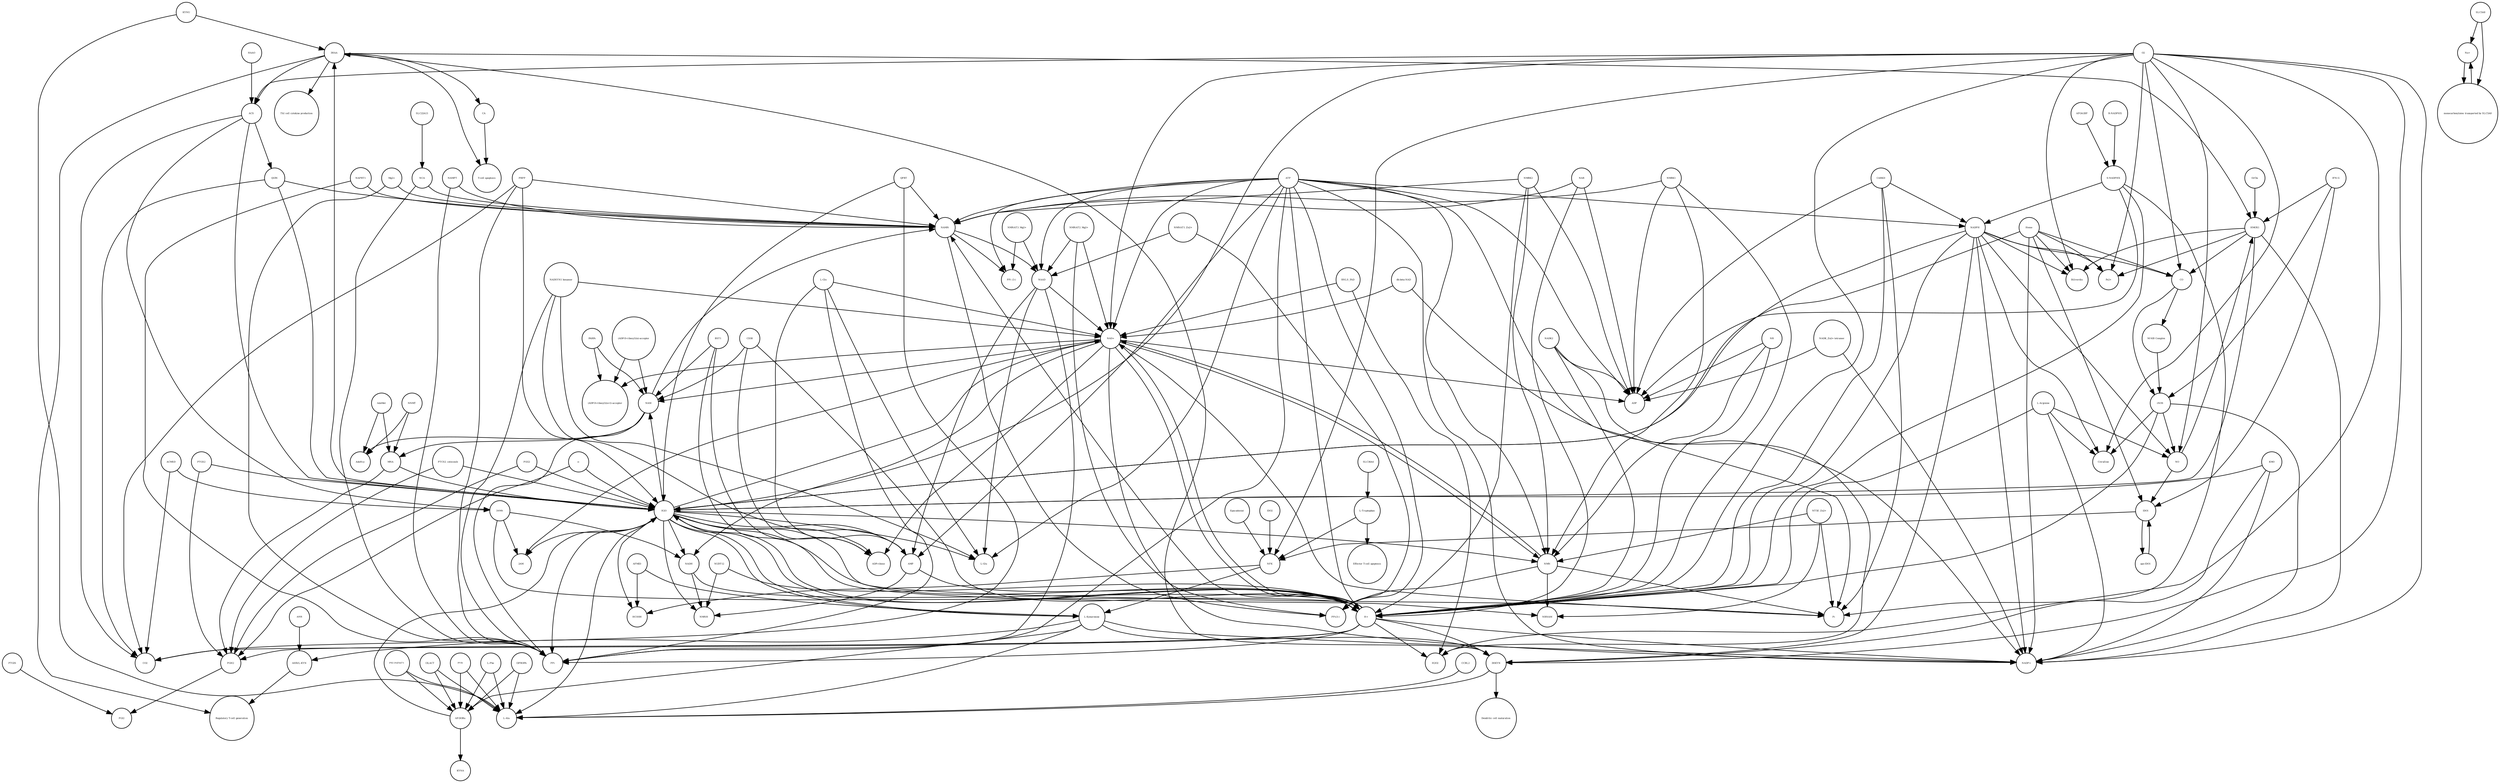 strict digraph  {
"3HAA" [annotation="urn_miriam_obo.chebi_CHEBI%3A15793", bipartite=0, cls="simple chemical", fontsize=4, label="3HAA", shape=circle];
"Regulatory T-cell generation" [annotation="urn_miriam_obo.go_GO%3A0045066", bipartite=0, cls=phenotype, fontsize=4, label="Regulatory T-cell generation", shape=circle];
"AHR/L-KYN" [annotation="", bipartite=0, cls=complex, fontsize=4, label="AHR/L-KYN", shape=circle];
"L-Tryptophan" [annotation="urn_miriam_obo.chebi_CHEBI%3A57912", bipartite=0, cls="simple chemical", fontsize=4, label="L-Tryptophan", shape=circle];
"Effector T-cell apoptosis" [annotation="urn_miriam_obo.go_GO%3A1902483", bipartite=0, cls=phenotype, fontsize=4, label="Effector T-cell apoptosis", shape=circle];
"Th1 cell cytokine production" [annotation="urn_miriam_obo.go_GO%3A0035744", bipartite=0, cls=phenotype, fontsize=4, label="Th1 cell cytokine production", shape=circle];
"T-cell apoptosis" [annotation="urn_miriam_obo.go_GO%3A0070231", bipartite=0, cls=phenotype, fontsize=4, label="T-cell apoptosis", shape=circle];
CA [annotation="", bipartite=0, cls="simple chemical", fontsize=4, label=CA, shape=circle];
"3HKYN" [annotation="urn_miriam_obo.chebi_CHEBI%3A17380", bipartite=0, cls="simple chemical", fontsize=4, label="3HKYN", shape=circle];
"Dendritic cell maturation" [annotation="urn_miriam_obo.go_GO%3A0097029", bipartite=0, cls=phenotype, fontsize=4, label="Dendritic cell maturation", shape=circle];
CD38 [annotation=urn_miriam_uniprot_P28907, bipartite=0, cls=macromolecule, fontsize=4, label=CD38, shape=circle];
"L-Kynurenine" [annotation="urn_miriam_obo.chebi_CHEBI%3A16946", bipartite=0, cls="simple chemical", fontsize=4, label="L-Kynurenine", shape=circle];
"ADP-ribose" [annotation="urn_miriam_obo.chebi_CHEBI%3A57967", bipartite=0, cls="simple chemical", fontsize=4, label="ADP-ribose", shape=circle];
ACS [annotation="urn_miriam_obo.chebi_CHEBI%3A29044", bipartite=0, cls="simple chemical", fontsize=4, label=ACS, shape=circle];
NAMN [annotation="urn_miriam_obo.chebi_CHEBI%3A15763", bipartite=0, cls="simple chemical", fontsize=4, label=NAMN, shape=circle];
CO2 [annotation="urn_miriam_obo.chebi_CHEBI%3A16526", bipartite=0, cls="simple chemical", fontsize=4, label=CO2, shape=circle];
PARPs [annotation="urn_miriam_uniprot_Q8N5Y8|urn_miriam_uniprot_Q53GL7|urn_miriam_uniprot_Q8IXQ6", bipartite=0, cls=macromolecule, fontsize=4, label=PARPs, shape=circle];
APOA1BP [annotation=urn_miriam_uniprot_O95544, bipartite=0, cls="macromolecule multimer", fontsize=4, label=APOA1BP, shape=circle];
NMN [annotation="urn_miriam_obo.chebi_CHEBI%3A14649", bipartite=0, cls="simple chemical", fontsize=4, label=NMN, shape=circle];
"NADSYN1 hexamer" [annotation=urn_miriam_uniprot_Q6IA69, bipartite=0, cls="macromolecule multimer", fontsize=4, label="NADSYN1 hexamer", shape=circle];
HMOX1 [annotation="", bipartite=0, cls=macromolecule, fontsize=4, label=HMOX1, shape=circle];
QPRT [annotation=urn_miriam_uniprot_Q15274, bipartite=0, cls=macromolecule, fontsize=4, label=QPRT, shape=circle];
PGG2 [annotation="urn_miriam_obo.chebi_CHEBI%3A27647", bipartite=0, cls="simple chemical", fontsize=4, label=PGG2, shape=circle];
iNOS [annotation=urn_miriam_uniprot_P35228, bipartite=0, cls=macromolecule, fontsize=4, label=iNOS, shape=circle];
IDO2 [annotation=urn_miriam_uniprot_Q6ZQW0, bipartite=0, cls=macromolecule, fontsize=4, label=IDO2, shape=circle];
NR [annotation="urn_miriam_obo.chebi_CHEBI%3A15927", bipartite=0, cls="simple chemical", fontsize=4, label=NR, shape=circle];
ACMSD [annotation=urn_miriam_uniprot_Q8TDX5, bipartite=0, cls="macromolecule multimer", fontsize=4, label=ACMSD, shape=circle];
KMO [annotation=urn_miriam_uniprot_O15229, bipartite=0, cls=macromolecule, fontsize=4, label=KMO, shape=circle];
BST1 [annotation=urn_miriam_uniprot_Q10588, bipartite=0, cls="macromolecule multimer", fontsize=4, label=BST1, shape=circle];
"NAD+" [annotation="urn_miriam_obo.chebi_CHEBI%3A57540", bipartite=0, cls="simple chemical", fontsize=4, label="NAD+", shape=circle];
"2AM" [annotation="urn_miriam_obo.chebi_CHEBI%3A16886", bipartite=0, cls="simple chemical", fontsize=4, label="2AM", shape=circle];
"S-NADPHX" [annotation="urn_miriam_obo.chebi_CHEBI%3A64084", bipartite=0, cls="simple chemical", fontsize=4, label="S-NADPHX", shape=circle];
NMRK2 [annotation=urn_miriam_uniprot_Q9NPI5, bipartite=0, cls=macromolecule, fontsize=4, label=NMRK2, shape=circle];
CARKD [annotation=urn_miriam_uniprot_Q8IW45, bipartite=0, cls=macromolecule, fontsize=4, label=CARKD, shape=circle];
CO [annotation="urn_miriam_obo.chebi_CHEBI%3A17245", bipartite=0, cls="simple chemical", fontsize=4, label=CO, shape=circle];
NUDT12 [annotation=urn_miriam_uniprot_Q9BQG2, bipartite=0, cls=macromolecule, fontsize=4, label=NUDT12, shape=circle];
"L-Arginine" [annotation="urn_miriam_obo.chebi_CHEBI%3A16467", bipartite=0, cls="simple chemical", fontsize=4, label="L-Arginine", shape=circle];
"NT5E_Zn2+" [annotation="urn_miriam_uniprot_P21589|urn_miriam_obo.chebi_CHEBI%3A29105", bipartite=0, cls="complex multimer", fontsize=4, label="NT5E_Zn2+", shape=circle];
NMNH [annotation="urn_miriam_obo.chebi_CHEBI%3A74452", bipartite=0, cls="simple chemical", fontsize=4, label=NMNH, shape=circle];
SLC22A13 [annotation=urn_miriam_uniprot_Q9Y226, bipartite=0, cls=macromolecule, fontsize=4, label=SLC22A13, shape=circle];
NAAD [annotation="urn_miriam_obo.chebi_CHEBI%3A18304", bipartite=0, cls="simple chemical", fontsize=4, label=NAAD, shape=circle];
KYNA [annotation="urn_miriam_obo.chebi_CHEBI%3A18344", bipartite=0, cls="simple chemical", fontsize=4, label=KYNA, shape=circle];
NMRK1 [annotation=urn_miriam_uniprot_Q9NWW6, bipartite=0, cls=macromolecule, fontsize=4, label=NMRK1, shape=circle];
NRNAM [annotation="urn_miriam_obo.chebi_CHEBI%3A15927", bipartite=0, cls="simple chemical", fontsize=4, label=NRNAM, shape=circle];
"NMNAT3_Mg2+" [annotation="urn_miriam_uniprot_Q96T66|urn_miriam_obo.chebi_CHEBI%3A18420", bipartite=0, cls="complex multimer", fontsize=4, label="NMNAT3_Mg2+", shape=circle];
AdoHcy [annotation="urn_miriam_obo.chebi_CHEBI%3A16680", bipartite=0, cls="simple chemical", fontsize=4, label=AdoHcy, shape=circle];
"e-" [annotation="urn_miriam_obo.chebi_CHEBI%3A10545", bipartite=0, cls="simple chemical", fontsize=4, label="e-", shape=circle];
PPi [annotation="urn_miriam_obo.chebi_CHEBI%3A29888", bipartite=0, cls="simple chemical", fontsize=4, label=PPi, shape=circle];
O2 [annotation="urn_miriam_obo.chebi_CHEBI%3A15379", bipartite=0, cls="simple chemical", fontsize=4, label=O2, shape=circle];
"PXLP-KYAT1" [annotation="urn_miriam_uniprot_Q16773|urn_miriam_obo.chebi_CHEBI%3A18405", bipartite=0, cls="complex multimer", fontsize=4, label="PXLP-KYAT1", shape=circle];
AMP [annotation="urn_miriam_obo.chebi_CHEBI%3A16027", bipartite=0, cls="simple chemical", fontsize=4, label=AMP, shape=circle];
"Nf-KB Complex" [annotation="urn_miriam_uniprot_P19838|urn_miriam_uniprot_Q04206|urn_miriam_uniprot_Q00653", bipartite=0, cls=complex, fontsize=4, label="Nf-KB Complex", shape=circle];
PTGS2 [annotation=urn_miriam_uniprot_P35354, bipartite=0, cls="macromolecule multimer", fontsize=4, label=PTGS2, shape=circle];
ATP [annotation="urn_miriam_obo.chebi_CHEBI%3A30616", bipartite=0, cls="simple chemical", fontsize=4, label=ATP, shape=circle];
NNMT [annotation=urn_miriam_uniprot_P40261, bipartite=0, cls=macromolecule, fontsize=4, label=NNMT, shape=circle];
NAM [annotation="urn_miriam_obo.chebi_CHEBI%3A17154", bipartite=0, cls="simple chemical", fontsize=4, label=NAM, shape=circle];
"(ADP-D-ribosyl)(n+1)-acceptor" [annotation="urn_miriam_obo.chebi_CHEBI%3A133203", bipartite=0, cls="simple chemical", fontsize=4, label="(ADP-D-ribosyl)(n+1)-acceptor", shape=circle];
NCA [annotation="urn_miriam_obo.chebi_CHEBI%3A32544", bipartite=0, cls="simple chemical", fontsize=4, label=NCA, shape=circle];
Epacadostat [annotation="", bipartite=0, cls="simple chemical", fontsize=4, label=Epacadostat, shape=circle];
"R-NADPHX" [annotation="urn_miriam_obo.chebi_CHEBI%3A64085", bipartite=0, cls="simple chemical", fontsize=4, label="R-NADPHX", shape=circle];
"H+" [annotation="urn_miriam_obo.chebi_CHEBI%3A15378", bipartite=0, cls="simple chemical", fontsize=4, label="H+", shape=circle];
RNLS_FAD [annotation="urn_miriam_uniprot_Q5VYX0|urn_miriam_obo.chebi_CHEBI%3A16238", bipartite=0, cls=complex, fontsize=4, label=RNLS_FAD, shape=circle];
NAMPT [annotation=urn_miriam_uniprot_P43490, bipartite=0, cls=macromolecule, fontsize=4, label=NAMPT, shape=circle];
PGI2 [annotation="urn_miriam_obo.chebi_CHEBI%3A15552", bipartite=0, cls="simple chemical", fontsize=4, label=PGI2, shape=circle];
NAPRT1 [annotation=urn_miriam_uniprot_Q6XQN6, bipartite=0, cls="macromolecule multimer", fontsize=4, label=NAPRT1, shape=circle];
I3LACT [annotation="urn_miriam_obo.chebi_CHEBI%3A55528", bipartite=0, cls=macromolecule, fontsize=4, label=I3LACT, shape=circle];
PTGIS [annotation=urn_miriam_uniprot_Q16647, bipartite=0, cls=macromolecule, fontsize=4, label=PTGIS, shape=circle];
HAAO [annotation=urn_miriam_uniprot_P46952, bipartite=0, cls=macromolecule, fontsize=4, label=HAAO, shape=circle];
Citrulline [annotation="urn_miriam_obo.chebi_CHEBI%3A16349", bipartite=0, cls="simple chemical", fontsize=4, label=Citrulline, shape=circle];
NADH [annotation="urn_miriam_obo.chebi_CHEBI%3A57945", bipartite=0, cls="simple chemical", fontsize=4, label=NADH, shape=circle];
"(ADP-D-ribosyl)(n)-acceptor" [annotation="urn_miriam_obo.chebi_CHEBI%3A133202", bipartite=0, cls="simple chemical", fontsize=4, label="(ADP-D-ribosyl)(n)-acceptor", shape=circle];
HCOOH [annotation="urn_miriam_obo.chebi_CHEBI%3A30751", bipartite=0, cls="simple chemical", fontsize=4, label=HCOOH, shape=circle];
ADP [annotation="urn_miriam_obo.chebi_CHEBI%3A456216", bipartite=0, cls="simple chemical", fontsize=4, label=ADP, shape=circle];
"AP-DOBu" [annotation="urn_miriam_obo.chebi_CHEBI%3A17442", bipartite=0, cls="simple chemical", fontsize=4, label="AP-DOBu", shape=circle];
SLC5A8 [annotation=urn_miriam_uniprot_Q8N695, bipartite=0, cls=macromolecule, fontsize=4, label=SLC5A8, shape=circle];
KYNU [annotation=urn_miriam_uniprot_Q16719, bipartite=0, cls="macromolecule multimer", fontsize=4, label=KYNU, shape=circle];
QUIN [annotation="urn_miriam_obo.chebi_CHEBI%3A16675", bipartite=0, cls="simple chemical", fontsize=4, label=QUIN, shape=circle];
SLC36A4 [annotation=urn_miriam_uniprot_Q6YBV0, bipartite=0, cls=macromolecule, fontsize=4, label=SLC36A4, shape=circle];
"NMNAT1_Zn2+" [annotation="urn_miriam_uniprot_Q9HAN9|urn_miriam_obo.chebi_CHEBI%3A29105", bipartite=0, cls="complex multimer", fontsize=4, label="NMNAT1_Zn2+", shape=circle];
"IFN-G" [annotation=urn_miriam_uniprot_Q14609, bipartite=0, cls=macromolecule, fontsize=4, label="IFN-G", shape=circle];
"Na+" [annotation="urn_miriam_obo.chebi_CHEBI%3A29101", bipartite=0, cls="simple chemical", fontsize=4, label="Na+", shape=circle];
NFK [annotation="urn_miriam_obo.chebi_CHEBI%3A18377", bipartite=0, cls="simple chemical", fontsize=4, label=NFK, shape=circle];
NO [annotation="urn_miriam_obo.chebi_CHEBI%3A16480", bipartite=0, cls="simple chemical", fontsize=4, label=NO, shape=circle];
MNA [annotation="urn_miriam_obo.chebi_CHEBI%3A16797", bipartite=0, cls="simple chemical", fontsize=4, label=MNA, shape=circle];
H2O [annotation="urn_miriam_obo.chebi_CHEBI%3A15377", bipartite=0, cls="simple chemical", fontsize=4, label=H2O, shape=circle];
Orf3a [annotation="urn_miriam_ncbiprotein_BCD58754|urn_miriam_uniprot_P0DTC3", bipartite=0, cls=macromolecule, fontsize=4, label=Orf3a, shape=circle];
"L-Glu" [annotation="urn_miriam_obo.chebi_CHEBI%3A29985", bipartite=0, cls="simple chemical", fontsize=4, label="L-Glu", shape=circle];
PTCS2_celecoxib [annotation="urn_miriam_uniprot_P35354|urn_miriam_obo.chebi_CHEBI%3A41423", bipartite=0, cls=complex, fontsize=4, label=PTCS2_celecoxib, shape=circle];
"L-Gln" [annotation="urn_miriam_obo.chebi_CHEBI%3A58359", bipartite=0, cls="simple chemical", fontsize=4, label="L-Gln", shape=circle];
"NADP+" [annotation="urn_miriam_obo.chebi_CHEBI%3A18009", bipartite=0, cls="simple chemical", fontsize=4, label="NADP+", shape=circle];
"Mg2+" [annotation="urn_miriam_obo.chebi_CHEBI%3A18420", bipartite=0, cls="simple chemical", fontsize=4, label="Mg2+", shape=circle];
AFMID [annotation=urn_miriam_uniprot_Q63HM1, bipartite=0, cls=macromolecule, fontsize=4, label=AFMID, shape=circle];
"PPi(3-)" [annotation="urn_miriam_obo.chebi_CHEBI%3A33019", bipartite=0, cls="simple chemical", fontsize=4, label="PPi(3-)", shape=circle];
"apo-IDO1" [annotation=urn_miriam_uniprot_P14902, bipartite=0, cls=macromolecule, fontsize=4, label="apo-IDO1", shape=circle];
PYR [annotation="urn_miriam_obo.chebi_CHEBI%3A15361", bipartite=0, cls="simple chemical", fontsize=4, label=PYR, shape=circle];
"2AMA" [annotation="urn_miriam_obo.chebi_CHEBI%3A15745", bipartite=0, cls="simple chemical", fontsize=4, label="2AMA", shape=circle];
"NADK_Zn2+ tetramer" [annotation="urn_miriam_uniprot_O95544|urn_miriam_obo.chebi_CHEBI%3A29105", bipartite=0, cls="complex multimer", fontsize=4, label="NADK_Zn2+ tetramer", shape=circle];
"L-Phe" [annotation="urn_miriam_obo.chebi_CHEBI%3A58095", bipartite=0, cls="simple chemical", fontsize=4, label="L-Phe", shape=circle];
"NMNAT2_Mg2+" [annotation="urn_miriam_uniprot_Q9BZQ4|urn_miriam_obo.chebi_CHEBI%3A18420", bipartite=0, cls=complex, fontsize=4, label="NMNAT2_Mg2+", shape=circle];
CCBL2 [annotation=urn_miriam_uniprot_Q6YP21, bipartite=0, cls="macromolecule multimer", fontsize=4, label=CCBL2, shape=circle];
AdoMet [annotation="urn_miriam_obo.chebi_CHEBI%3A15414", bipartite=0, cls="simple chemical", fontsize=4, label=AdoMet, shape=circle];
NADPH [annotation="urn_miriam_obo.chebi_CHEBI%3A16474", bipartite=0, cls="simple chemical", fontsize=4, label=NADPH, shape=circle];
Pi [annotation="urn_miriam_obo.chebi_CHEBI%3A18367", bipartite=0, cls="simple chemical", fontsize=4, label=Pi, shape=circle];
NADK2 [annotation=urn_miriam_uniprot_Q4G0N4, bipartite=0, cls="macromolecule multimer", fontsize=4, label=NADK2, shape=circle];
Biliverdin [annotation="urn_miriam_obo.chebi_CHEBI%3A17033", bipartite=0, cls="simple chemical", fontsize=4, label=Biliverdin, shape=circle];
NAR [annotation="urn_miriam_obo.chebi_CHEBI%3A58527", bipartite=0, cls="simple chemical", fontsize=4, label=NAR, shape=circle];
PRPP [annotation="urn_miriam_obo.chebi_CHEBI%3A17111", bipartite=0, cls="simple chemical", fontsize=4, label=PRPP, shape=circle];
"dh-beta-NAD" [annotation="urn_miriam_obo.chebi_CHEBI%3A90171|urn_miriam_obo.chebi_CHEBI%3A90174", bipartite=0, cls="simple chemical", fontsize=4, label="dh-beta-NAD", shape=circle];
"PPi (3-)" [annotation="urn_miriam_obo.chebi_CHEBI%3A33019", bipartite=0, cls="simple chemical", fontsize=4, label="PPi (3-)", shape=circle];
"Fe2+" [annotation="urn_miriam_obo.chebi_CHEBI%3A29033", bipartite=0, cls="simple chemical", fontsize=4, label="Fe2+", shape=circle];
I3PROPA [annotation="urn_miriam_obo.chebi_CHEBI%3A43580", bipartite=0, cls=macromolecule, fontsize=4, label=I3PROPA, shape=circle];
H2O2 [annotation="urn_miriam_obo.chebi_CHEBI%3A16240", bipartite=0, cls="simple chemical", fontsize=4, label=H2O2, shape=circle];
"L-Ala" [annotation="urn_miriam_obo.chebi_CHEBI%3A57972", bipartite=0, cls="simple chemical", fontsize=4, label="L-Ala", shape=circle];
IDO1 [annotation=urn_miriam_uniprot_P14902, bipartite=0, cls=complex, fontsize=4, label=IDO1, shape=circle];
PGH2 [annotation="urn_miriam_obo.chebi_CHEBI%3A15554", bipartite=0, cls="simple chemical", fontsize=4, label=PGH2, shape=circle];
"monocarboxylates transported by SLC5A8" [annotation="", bipartite=0, cls="simple chemical", fontsize=4, label="monocarboxylates transported by SLC5A8", shape=circle];
Heme [annotation="urn_miriam_obo.chebi_CHEBI%3A30413", bipartite=0, cls="simple chemical", fontsize=4, label=Heme, shape=circle];
AHR [annotation=urn_miriam_uniprot_P35869, bipartite=0, cls=macromolecule, fontsize=4, label=AHR, shape=circle];
"3HAA" -> "Regulatory T-cell generation"  [annotation="", interaction_type="necessary stimulation"];
"3HAA" -> "Th1 cell cytokine production"  [annotation="", interaction_type=inhibition];
"3HAA" -> "T-cell apoptosis"  [annotation="", interaction_type="logic arc"];
"3HAA" -> HMOX1  [annotation="urn_miriam_pubmed_15249210|urn_miriam_pubmed_11287117|urn_miriam_pubmed_12706494", interaction_type=catalysis];
"3HAA" -> CA  [annotation="", interaction_type=production];
"3HAA" -> ACS  [annotation="", interaction_type=production];
"AHR/L-KYN" -> "Regulatory T-cell generation"  [annotation="", interaction_type="necessary stimulation"];
"L-Tryptophan" -> "Effector T-cell apoptosis"  [annotation="", interaction_type=inhibition];
"L-Tryptophan" -> NFK  [annotation="", interaction_type=production];
CA -> "T-cell apoptosis"  [annotation="", interaction_type="necessary stimulation"];
"3HKYN" -> "Dendritic cell maturation"  [annotation="", interaction_type="logic arc"];
"3HKYN" -> "3HAA"  [annotation="", interaction_type=production];
"3HKYN" -> "L-Ala"  [annotation="", interaction_type=production];
CD38 -> "ADP-ribose"  [annotation="", interaction_type=catalysis];
CD38 -> "H+"  [annotation="", interaction_type=catalysis];
CD38 -> NAM  [annotation="", interaction_type=catalysis];
"L-Kynurenine" -> "L-Ala"  [annotation="", interaction_type=production];
"L-Kynurenine" -> "AHR/L-KYN"  [annotation="", interaction_type=production];
"L-Kynurenine" -> "AP-DOBu"  [annotation="", interaction_type=production];
"L-Kynurenine" -> H2O  [annotation="", interaction_type=production];
"L-Kynurenine" -> "3HKYN"  [annotation="", interaction_type=production];
"L-Kynurenine" -> "NADP+"  [annotation="", interaction_type=production];
ACS -> "2AMA"  [annotation="", interaction_type=production];
ACS -> CO2  [annotation="", interaction_type=production];
ACS -> H2O  [annotation="", interaction_type=production];
ACS -> QUIN  [annotation="", interaction_type=production];
NAMN -> "PPi(3-)"  [annotation="", interaction_type=production];
NAMN -> NAAD  [annotation="", interaction_type=production];
NAMN -> "PPi (3-)"  [annotation="", interaction_type=production];
PARPs -> NAM  [annotation="", interaction_type=catalysis];
PARPs -> "(ADP-D-ribosyl)(n+1)-acceptor"  [annotation="", interaction_type=catalysis];
APOA1BP -> "S-NADPHX"  [annotation="", interaction_type=catalysis];
NMN -> NRNAM  [annotation="", interaction_type=production];
NMN -> Pi  [annotation="", interaction_type=production];
NMN -> "NAD+"  [annotation="", interaction_type=production];
NMN -> "PPi(3-)"  [annotation="", interaction_type=production];
"NADSYN1 hexamer" -> "L-Glu"  [annotation="", interaction_type=catalysis];
"NADSYN1 hexamer" -> "NAD+"  [annotation="", interaction_type=catalysis];
"NADSYN1 hexamer" -> PPi  [annotation="", interaction_type=catalysis];
"NADSYN1 hexamer" -> AMP  [annotation="", interaction_type=catalysis];
HMOX1 -> CO  [annotation="", interaction_type=catalysis];
HMOX1 -> H2O  [annotation="", interaction_type=catalysis];
HMOX1 -> "Fe2+"  [annotation="", interaction_type=catalysis];
HMOX1 -> Biliverdin  [annotation="", interaction_type=catalysis];
HMOX1 -> "NADP+"  [annotation="", interaction_type=catalysis];
QPRT -> H2O  [annotation="", interaction_type=catalysis];
QPRT -> NAMN  [annotation="", interaction_type=catalysis];
QPRT -> CO2  [annotation="", interaction_type=catalysis];
PGG2 -> H2O  [annotation="", interaction_type=production];
PGG2 -> PGH2  [annotation="", interaction_type=production];
iNOS -> Citrulline  [annotation="urn_miriam_pubmed_15249210|urn_miriam_pubmed_11463332", interaction_type=catalysis];
iNOS -> NO  [annotation="urn_miriam_pubmed_15249210|urn_miriam_pubmed_11463332", interaction_type=catalysis];
iNOS -> "H+"  [annotation="urn_miriam_pubmed_15249210|urn_miriam_pubmed_11463332", interaction_type=catalysis];
iNOS -> "NADP+"  [annotation="urn_miriam_pubmed_15249210|urn_miriam_pubmed_11463332", interaction_type=catalysis];
IDO2 -> NFK  [annotation="", interaction_type=catalysis];
NR -> NMN  [annotation="", interaction_type=production];
NR -> "H+"  [annotation="", interaction_type=production];
NR -> ADP  [annotation="", interaction_type=production];
ACMSD -> "2AMA"  [annotation="", interaction_type=catalysis];
ACMSD -> CO2  [annotation="", interaction_type=catalysis];
KMO -> H2O  [annotation="", interaction_type=catalysis];
KMO -> "3HKYN"  [annotation="", interaction_type=catalysis];
KMO -> "NADP+"  [annotation="", interaction_type=catalysis];
BST1 -> "ADP-ribose"  [annotation="", interaction_type=catalysis];
BST1 -> "H+"  [annotation="", interaction_type=catalysis];
BST1 -> NAM  [annotation="", interaction_type=catalysis];
"NAD+" -> "(ADP-D-ribosyl)(n+1)-acceptor"  [annotation="", interaction_type=production];
"NAD+" -> NAM  [annotation="", interaction_type=production];
"NAD+" -> "ADP-ribose"  [annotation="", interaction_type=production];
"NAD+" -> "H+"  [annotation="", interaction_type=production];
"NAD+" -> NADH  [annotation="", interaction_type=production];
"NAD+" -> "2AM"  [annotation="", interaction_type=production];
"NAD+" -> Pi  [annotation="", interaction_type=production];
"NAD+" -> NMN  [annotation="", interaction_type=production];
"NAD+" -> ADP  [annotation="", interaction_type=production];
"NAD+" -> "NADP+"  [annotation="", interaction_type=production];
"S-NADPHX" -> Pi  [annotation="", interaction_type=production];
"S-NADPHX" -> "H+"  [annotation="", interaction_type=production];
"S-NADPHX" -> ADP  [annotation="", interaction_type=production];
"S-NADPHX" -> NADPH  [annotation="", interaction_type=production];
NMRK2 -> "H+"  [annotation="", interaction_type=catalysis];
NMRK2 -> ADP  [annotation="", interaction_type=catalysis];
NMRK2 -> NAMN  [annotation="", interaction_type=catalysis];
NMRK2 -> NMN  [annotation="", interaction_type=catalysis];
CARKD -> Pi  [annotation="", interaction_type=catalysis];
CARKD -> "H+"  [annotation="", interaction_type=catalysis];
CARKD -> ADP  [annotation="", interaction_type=catalysis];
CARKD -> NADPH  [annotation="", interaction_type=catalysis];
CO -> iNOS  [annotation="urn_miriam_pubmed_9126284|urn_miriam_pubmed_15249210", interaction_type=inhibition];
CO -> "Nf-KB Complex"  [annotation=urn_miriam_pubmed_15249210, interaction_type=inhibition];
NUDT12 -> NMNH  [annotation="", interaction_type=catalysis];
NUDT12 -> "H+"  [annotation="", interaction_type=catalysis];
"L-Arginine" -> Citrulline  [annotation="", interaction_type=production];
"L-Arginine" -> NO  [annotation="", interaction_type=production];
"L-Arginine" -> "H+"  [annotation="", interaction_type=production];
"L-Arginine" -> "NADP+"  [annotation="", interaction_type=production];
"NT5E_Zn2+" -> NMN  [annotation="", interaction_type=catalysis];
"NT5E_Zn2+" -> Pi  [annotation="", interaction_type=catalysis];
"NT5E_Zn2+" -> NRNAM  [annotation="", interaction_type=catalysis];
SLC22A13 -> NCA  [annotation="", interaction_type=catalysis];
NAAD -> "L-Glu"  [annotation="", interaction_type=production];
NAAD -> "NAD+"  [annotation="", interaction_type=production];
NAAD -> PPi  [annotation="", interaction_type=production];
NAAD -> AMP  [annotation="", interaction_type=production];
NMRK1 -> NMN  [annotation="", interaction_type=catalysis];
NMRK1 -> "H+"  [annotation="", interaction_type=catalysis];
NMRK1 -> ADP  [annotation="", interaction_type=catalysis];
NMRK1 -> NAMN  [annotation="", interaction_type=catalysis];
"NMNAT3_Mg2+" -> "PPi (3-)"  [annotation="", interaction_type=catalysis];
"NMNAT3_Mg2+" -> NAAD  [annotation="", interaction_type=catalysis];
"e-" -> H2O  [annotation="", interaction_type=production];
"e-" -> PGH2  [annotation="", interaction_type=production];
O2 -> "NAD+"  [annotation="", interaction_type=production];
O2 -> H2O2  [annotation="", interaction_type=production];
O2 -> H2O  [annotation="", interaction_type=production];
O2 -> "3HKYN"  [annotation="", interaction_type=production];
O2 -> "NADP+"  [annotation="", interaction_type=production];
O2 -> NFK  [annotation="", interaction_type=production];
O2 -> ACS  [annotation="", interaction_type=production];
O2 -> "Fe2+"  [annotation="", interaction_type=production];
O2 -> CO  [annotation="", interaction_type=production];
O2 -> Biliverdin  [annotation="", interaction_type=production];
O2 -> Citrulline  [annotation="", interaction_type=production];
O2 -> NO  [annotation="", interaction_type=production];
O2 -> "H+"  [annotation="", interaction_type=production];
"PXLP-KYAT1" -> "L-Ala"  [annotation="", interaction_type=catalysis];
"PXLP-KYAT1" -> "AP-DOBu"  [annotation="", interaction_type=catalysis];
AMP -> NMNH  [annotation="", interaction_type=production];
AMP -> "H+"  [annotation="", interaction_type=production];
"Nf-KB Complex" -> iNOS  [annotation="urn_miriam_pubmed_9126284|urn_miriam_pubmed_15249210", interaction_type=catalysis];
PTGS2 -> H2O  [annotation="", interaction_type=catalysis];
PTGS2 -> PGH2  [annotation="", interaction_type=catalysis];
ATP -> ADP  [annotation="", interaction_type=production];
ATP -> NAMN  [annotation="", interaction_type=production];
ATP -> "H+"  [annotation="", interaction_type=production];
ATP -> "NADP+"  [annotation="", interaction_type=production];
ATP -> "NAD+"  [annotation="", interaction_type=production];
ATP -> "PPi(3-)"  [annotation="", interaction_type=production];
ATP -> AMP  [annotation="", interaction_type=production];
ATP -> "L-Glu"  [annotation="", interaction_type=production];
ATP -> PPi  [annotation="", interaction_type=production];
ATP -> NAAD  [annotation="", interaction_type=production];
ATP -> "PPi (3-)"  [annotation="", interaction_type=production];
ATP -> Pi  [annotation="", interaction_type=production];
ATP -> NADPH  [annotation="", interaction_type=production];
ATP -> NMN  [annotation="", interaction_type=production];
NNMT -> AdoHcy  [annotation="", interaction_type=catalysis];
NNMT -> MNA  [annotation="", interaction_type=catalysis];
NAM -> AdoHcy  [annotation="", interaction_type=production];
NAM -> MNA  [annotation="", interaction_type=production];
NAM -> PPi  [annotation="", interaction_type=production];
NAM -> NAMN  [annotation="", interaction_type=production];
NCA -> PPi  [annotation="", interaction_type=production];
NCA -> NAMN  [annotation="", interaction_type=production];
Epacadostat -> NFK  [annotation="urn_miriam_pubmed_29531094|urn_miriam_pubmed_28523098|urn_miriam_pubmed_30338242|urn_miriam_pubmed_32292563", interaction_type=inhibition];
"R-NADPHX" -> "S-NADPHX"  [annotation="", interaction_type=production];
"H+" -> H2O2  [annotation="", interaction_type=production];
"H+" -> "NAD+"  [annotation="", interaction_type=production];
"H+" -> H2O  [annotation="", interaction_type=production];
"H+" -> NAMN  [annotation="", interaction_type=production];
"H+" -> CO2  [annotation="", interaction_type=production];
"H+" -> PPi  [annotation="", interaction_type=production];
"H+" -> "3HKYN"  [annotation="", interaction_type=production];
"H+" -> "NADP+"  [annotation="", interaction_type=production];
"H+" -> PGH2  [annotation="", interaction_type=production];
RNLS_FAD -> "NAD+"  [annotation="", interaction_type=catalysis];
RNLS_FAD -> H2O2  [annotation="", interaction_type=catalysis];
NAMPT -> PPi  [annotation="", interaction_type=catalysis];
NAMPT -> NAMN  [annotation="", interaction_type=catalysis];
NAPRT1 -> PPi  [annotation="", interaction_type=catalysis];
NAPRT1 -> NAMN  [annotation="", interaction_type=catalysis];
I3LACT -> "L-Ala"  [annotation="", interaction_type=inhibition];
I3LACT -> "AP-DOBu"  [annotation="", interaction_type=inhibition];
PTGIS -> PGI2  [annotation="", interaction_type=catalysis];
HAAO -> ACS  [annotation="", interaction_type=catalysis];
NADH -> NMNH  [annotation="", interaction_type=production];
NADH -> "H+"  [annotation="", interaction_type=production];
"(ADP-D-ribosyl)(n)-acceptor" -> NAM  [annotation="", interaction_type=production];
"(ADP-D-ribosyl)(n)-acceptor" -> "(ADP-D-ribosyl)(n+1)-acceptor"  [annotation="", interaction_type=production];
"AP-DOBu" -> H2O  [annotation="", interaction_type=production];
"AP-DOBu" -> KYNA  [annotation="", interaction_type=production];
SLC5A8 -> "monocarboxylates transported by SLC5A8"  [annotation="", interaction_type=catalysis];
SLC5A8 -> "Na+"  [annotation="", interaction_type=catalysis];
KYNU -> "3HAA"  [annotation="", interaction_type=catalysis];
KYNU -> "L-Ala"  [annotation="", interaction_type=catalysis];
QUIN -> H2O  [annotation="", interaction_type=production];
QUIN -> NAMN  [annotation="", interaction_type=production];
QUIN -> CO2  [annotation="", interaction_type=production];
SLC36A4 -> "L-Tryptophan"  [annotation="", interaction_type=catalysis];
"NMNAT1_Zn2+" -> "PPi(3-)"  [annotation="", interaction_type=catalysis];
"NMNAT1_Zn2+" -> NAAD  [annotation="", interaction_type=catalysis];
"IFN-G" -> iNOS  [annotation="urn_miriam_pubmed_9126284|urn_miriam_pubmed_15249210", interaction_type=catalysis];
"IFN-G" -> IDO1  [annotation="urn_miriam_pubmed_23476103|urn_miriam_pubmed_15249210|urn_miriam_pubmed_9126284", interaction_type=catalysis];
"IFN-G" -> HMOX1  [annotation="urn_miriam_pubmed_15249210|urn_miriam_pubmed_11287117|urn_miriam_pubmed_12706494", interaction_type=catalysis];
"Na+" -> "monocarboxylates transported by SLC5A8"  [annotation="", interaction_type=production];
NFK -> HCOOH  [annotation="", interaction_type=production];
NFK -> "L-Kynurenine"  [annotation="", interaction_type=production];
NO -> IDO1  [annotation="urn_miriam_pubmed_23476103|urn_miriam_pubmed_15249210|urn_miriam_pubmed_9126284", interaction_type=inhibition];
NO -> HMOX1  [annotation="urn_miriam_pubmed_15249210|urn_miriam_pubmed_11287117|urn_miriam_pubmed_12706494", interaction_type=catalysis];
MNA -> H2O  [annotation="", interaction_type=stimulation];
MNA -> PGH2  [annotation="", interaction_type=stimulation];
H2O -> Pi  [annotation="", interaction_type=production];
H2O -> NRNAM  [annotation="", interaction_type=production];
H2O -> NMNH  [annotation="", interaction_type=production];
H2O -> "H+"  [annotation="", interaction_type=production];
H2O -> "ADP-ribose"  [annotation="", interaction_type=production];
H2O -> NAM  [annotation="", interaction_type=production];
H2O -> NADH  [annotation="", interaction_type=production];
H2O -> "2AM"  [annotation="", interaction_type=production];
H2O -> "NAD+"  [annotation="", interaction_type=production];
H2O -> AMP  [annotation="", interaction_type=production];
H2O -> PPi  [annotation="", interaction_type=production];
H2O -> "L-Glu"  [annotation="", interaction_type=production];
H2O -> NMN  [annotation="", interaction_type=production];
H2O -> HCOOH  [annotation="", interaction_type=production];
H2O -> "L-Kynurenine"  [annotation="", interaction_type=production];
H2O -> "3HAA"  [annotation="", interaction_type=production];
H2O -> "L-Ala"  [annotation="", interaction_type=production];
Orf3a -> HMOX1  [annotation="urn_miriam_doi_10.1101%2F2020.03.22.002386|urn_miriam_taxonomy_2697049", interaction_type=modulation];
PTCS2_celecoxib -> H2O  [annotation="", interaction_type=inhibition];
PTCS2_celecoxib -> PGH2  [annotation="", interaction_type=inhibition];
"L-Gln" -> "L-Glu"  [annotation="", interaction_type=production];
"L-Gln" -> "NAD+"  [annotation="", interaction_type=production];
"L-Gln" -> PPi  [annotation="", interaction_type=production];
"L-Gln" -> AMP  [annotation="", interaction_type=production];
"Mg2+" -> PPi  [annotation="", interaction_type=stimulation];
"Mg2+" -> NAMN  [annotation="", interaction_type=stimulation];
AFMID -> HCOOH  [annotation=urn_miriam_pubmed_29531094, interaction_type=catalysis];
AFMID -> "L-Kynurenine"  [annotation=urn_miriam_pubmed_29531094, interaction_type=catalysis];
"apo-IDO1" -> IDO1  [annotation="", interaction_type=production];
PYR -> "L-Ala"  [annotation="", interaction_type=production];
PYR -> "AP-DOBu"  [annotation="", interaction_type=production];
"2AMA" -> NADH  [annotation="", interaction_type=production];
"2AMA" -> "H+"  [annotation="", interaction_type=production];
"2AMA" -> "2AM"  [annotation="", interaction_type=production];
"NADK_Zn2+ tetramer" -> "NADP+"  [annotation="", interaction_type=catalysis];
"NADK_Zn2+ tetramer" -> ADP  [annotation="", interaction_type=catalysis];
"L-Phe" -> "L-Ala"  [annotation="", interaction_type=inhibition];
"L-Phe" -> "AP-DOBu"  [annotation="", interaction_type=inhibition];
"NMNAT2_Mg2+" -> "PPi(3-)"  [annotation="", interaction_type=catalysis];
"NMNAT2_Mg2+" -> NAAD  [annotation="", interaction_type=catalysis];
"NMNAT2_Mg2+" -> "NAD+"  [annotation="", interaction_type=catalysis];
CCBL2 -> "L-Ala"  [annotation="", interaction_type=catalysis];
AdoMet -> AdoHcy  [annotation="", interaction_type=production];
AdoMet -> MNA  [annotation="", interaction_type=production];
NADPH -> H2O  [annotation="", interaction_type=production];
NADPH -> CO  [annotation="", interaction_type=production];
NADPH -> "Fe2+"  [annotation="", interaction_type=production];
NADPH -> Biliverdin  [annotation="", interaction_type=production];
NADPH -> "NADP+"  [annotation="", interaction_type=production];
NADPH -> Citrulline  [annotation="", interaction_type=production];
NADPH -> NO  [annotation="", interaction_type=production];
NADPH -> "H+"  [annotation="", interaction_type=production];
NADPH -> "3HKYN"  [annotation="", interaction_type=production];
NADK2 -> "H+"  [annotation="", interaction_type=catalysis];
NADK2 -> "NADP+"  [annotation="", interaction_type=catalysis];
NADK2 -> ADP  [annotation="", interaction_type=catalysis];
NAR -> "H+"  [annotation="", interaction_type=production];
NAR -> ADP  [annotation="", interaction_type=production];
NAR -> NAMN  [annotation="", interaction_type=production];
PRPP -> PPi  [annotation="", interaction_type=production];
PRPP -> NAMN  [annotation="", interaction_type=production];
PRPP -> H2O  [annotation="", interaction_type=production];
PRPP -> CO2  [annotation="", interaction_type=production];
"dh-beta-NAD" -> "NAD+"  [annotation="", interaction_type=production];
"dh-beta-NAD" -> H2O2  [annotation="", interaction_type=production];
I3PROPA -> "L-Ala"  [annotation="", interaction_type=inhibition];
I3PROPA -> "AP-DOBu"  [annotation="", interaction_type=inhibition];
IDO1 -> "apo-IDO1"  [annotation="", interaction_type=production];
IDO1 -> NFK  [annotation="urn_miriam_pubmed_29531094|urn_miriam_pubmed_28523098|urn_miriam_pubmed_30338242|urn_miriam_pubmed_32292563", interaction_type=catalysis];
PGH2 -> PGI2  [annotation="", interaction_type=production];
"monocarboxylates transported by SLC5A8" -> "Na+"  [annotation="", interaction_type=production];
Heme -> IDO1  [annotation="", interaction_type=production];
Heme -> CO  [annotation="", interaction_type=production];
Heme -> H2O  [annotation="", interaction_type=production];
Heme -> "Fe2+"  [annotation="", interaction_type=production];
Heme -> Biliverdin  [annotation="", interaction_type=production];
Heme -> "NADP+"  [annotation="", interaction_type=production];
AHR -> "AHR/L-KYN"  [annotation="", interaction_type=production];
}
